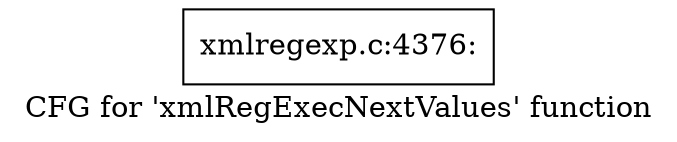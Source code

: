 digraph "CFG for 'xmlRegExecNextValues' function" {
	label="CFG for 'xmlRegExecNextValues' function";

	Node0x403ed50 [shape=record,label="{xmlregexp.c:4376:}"];
}
